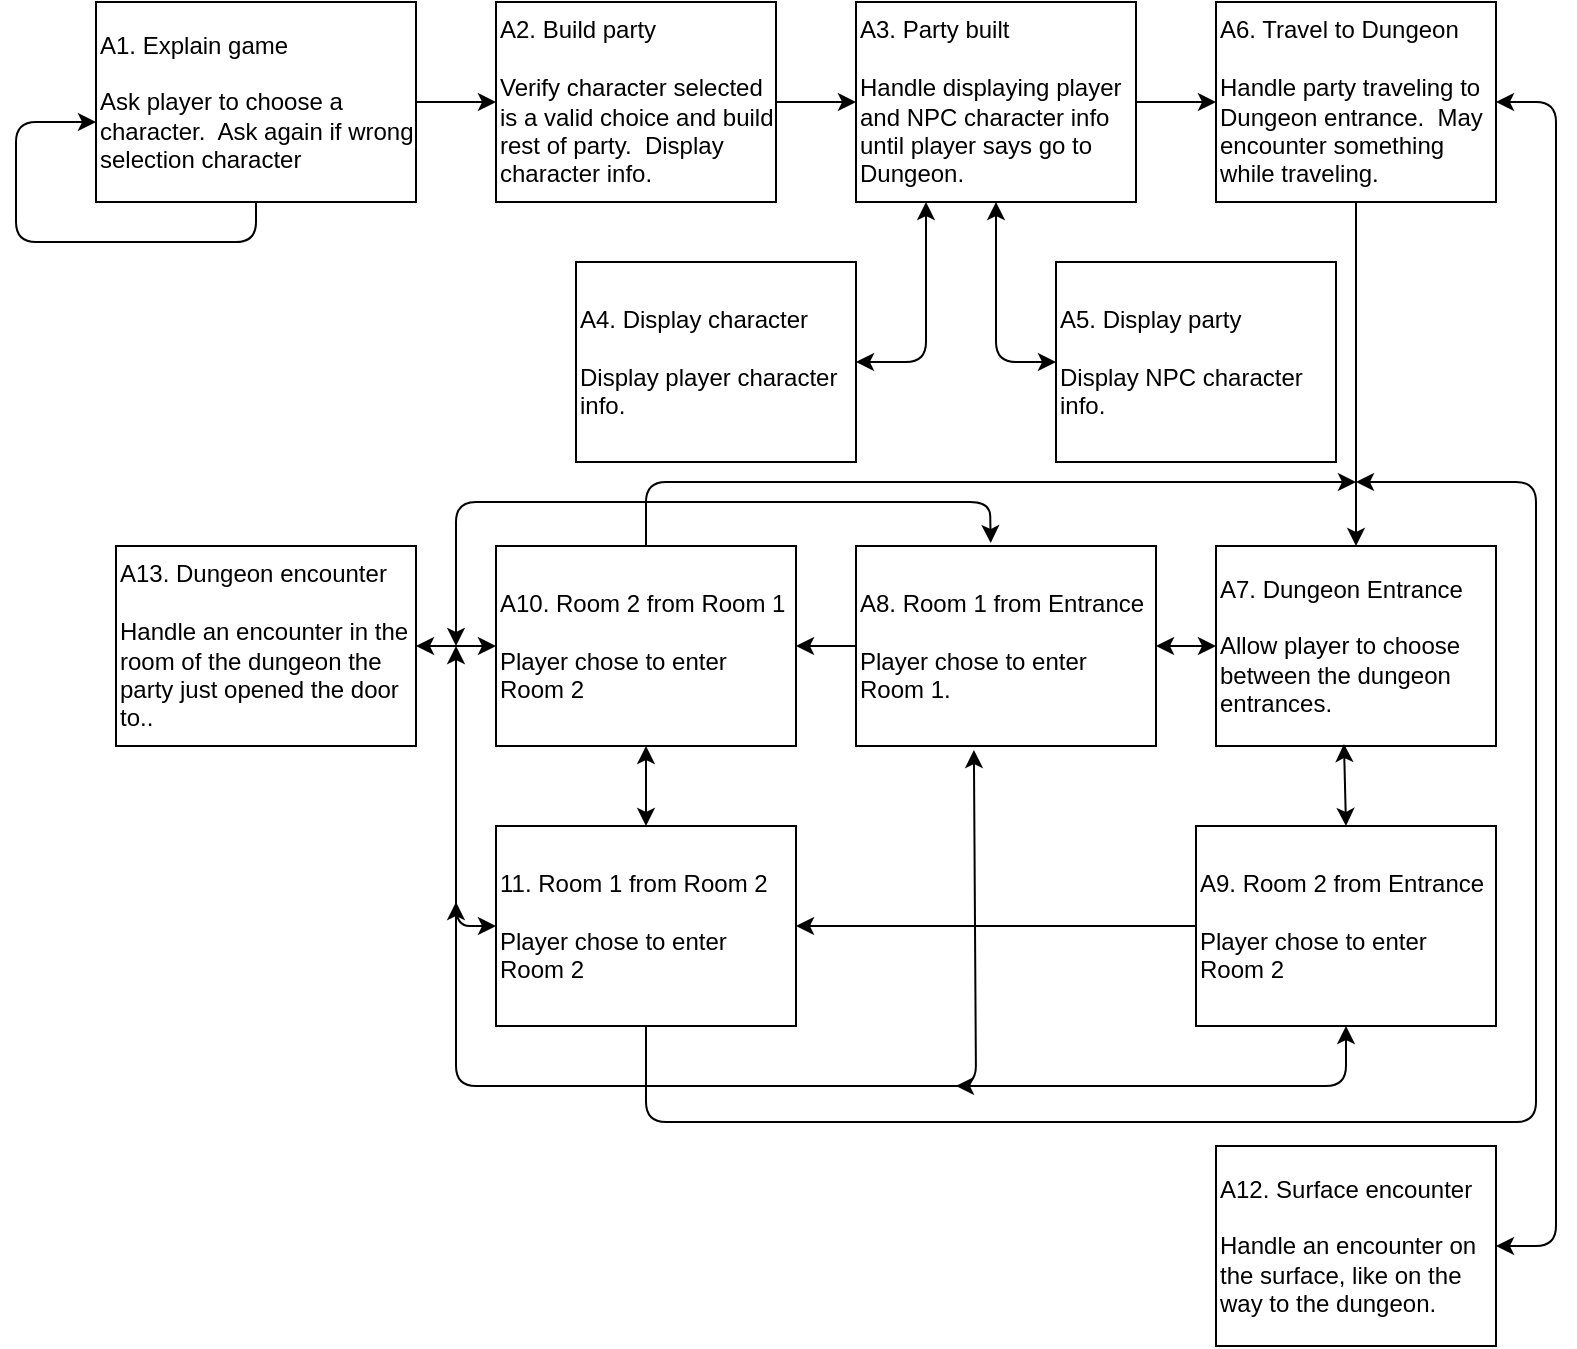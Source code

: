 <mxfile version="13.1.1" type="device"><diagram id="C5RBs43oDa-KdzZeNtuy" name="Page-1"><mxGraphModel dx="1120" dy="761" grid="1" gridSize="10" guides="1" tooltips="1" connect="1" arrows="1" fold="1" page="1" pageScale="1" pageWidth="827" pageHeight="1169" math="0" shadow="0"><root><mxCell id="WIyWlLk6GJQsqaUBKTNV-0"/><mxCell id="WIyWlLk6GJQsqaUBKTNV-1" parent="WIyWlLk6GJQsqaUBKTNV-0"/><mxCell id="IwhkRfzm7_OY9SXt7KAw-3" value="" style="edgeStyle=orthogonalEdgeStyle;rounded=0;orthogonalLoop=1;jettySize=auto;html=1;" parent="WIyWlLk6GJQsqaUBKTNV-1" source="IwhkRfzm7_OY9SXt7KAw-0" target="IwhkRfzm7_OY9SXt7KAw-2" edge="1"><mxGeometry relative="1" as="geometry"/></mxCell><mxCell id="IwhkRfzm7_OY9SXt7KAw-0" value="&lt;div align=&quot;left&quot;&gt;A1. Explain game&lt;/div&gt;&lt;div align=&quot;left&quot;&gt;&lt;br&gt;&lt;/div&gt;&lt;div align=&quot;left&quot;&gt;Ask player to choose a character.&amp;nbsp; Ask again if wrong selection character&lt;br&gt;&lt;/div&gt;" style="rounded=0;whiteSpace=wrap;html=1;align=left;" parent="WIyWlLk6GJQsqaUBKTNV-1" vertex="1"><mxGeometry x="80" y="40" width="160" height="100" as="geometry"/></mxCell><mxCell id="IwhkRfzm7_OY9SXt7KAw-17" value="" style="edgeStyle=orthogonalEdgeStyle;rounded=0;orthogonalLoop=1;jettySize=auto;html=1;" parent="WIyWlLk6GJQsqaUBKTNV-1" source="IwhkRfzm7_OY9SXt7KAw-2" target="IwhkRfzm7_OY9SXt7KAw-16" edge="1"><mxGeometry relative="1" as="geometry"/></mxCell><mxCell id="IwhkRfzm7_OY9SXt7KAw-2" value="&lt;div align=&quot;left&quot;&gt;A2:.Build party&lt;br&gt;&lt;/div&gt;&lt;div align=&quot;left&quot;&gt;&lt;br&gt;&lt;/div&gt;&lt;div align=&quot;left&quot;&gt;Verify character selected is a valid choice and build rest of party.&amp;nbsp; Display character info.&lt;br&gt;&lt;/div&gt;" style="rounded=0;whiteSpace=wrap;html=1;align=left;" parent="WIyWlLk6GJQsqaUBKTNV-1" vertex="1"><mxGeometry x="280" y="40" width="140" height="100" as="geometry"/></mxCell><mxCell id="IwhkRfzm7_OY9SXt7KAw-19" value="" style="edgeStyle=orthogonalEdgeStyle;rounded=0;orthogonalLoop=1;jettySize=auto;html=1;" parent="WIyWlLk6GJQsqaUBKTNV-1" source="IwhkRfzm7_OY9SXt7KAw-16" target="IwhkRfzm7_OY9SXt7KAw-18" edge="1"><mxGeometry relative="1" as="geometry"/></mxCell><mxCell id="IwhkRfzm7_OY9SXt7KAw-16" value="&lt;div align=&quot;left&quot;&gt;A3. Party built&lt;br&gt;&lt;/div&gt;&lt;div align=&quot;left&quot;&gt;&lt;br&gt;&lt;/div&gt;&lt;div align=&quot;left&quot;&gt;Handle displaying player and NPC character info until player says go to Dungeon.&lt;br&gt;&lt;/div&gt;" style="rounded=0;whiteSpace=wrap;html=1;align=left;" parent="WIyWlLk6GJQsqaUBKTNV-1" vertex="1"><mxGeometry x="460" y="40" width="140" height="100" as="geometry"/></mxCell><mxCell id="IwhkRfzm7_OY9SXt7KAw-21" value="" style="edgeStyle=orthogonalEdgeStyle;rounded=0;orthogonalLoop=1;jettySize=auto;html=1;" parent="WIyWlLk6GJQsqaUBKTNV-1" source="IwhkRfzm7_OY9SXt7KAw-18" target="IwhkRfzm7_OY9SXt7KAw-20" edge="1"><mxGeometry relative="1" as="geometry"/></mxCell><mxCell id="IwhkRfzm7_OY9SXt7KAw-18" value="&lt;div align=&quot;left&quot;&gt;A6. Travel to Dungeon&lt;br&gt;&lt;/div&gt;&lt;div align=&quot;left&quot;&gt;&lt;br&gt;&lt;/div&gt;&lt;div align=&quot;left&quot;&gt;Handle party traveling to Dungeon entrance.&amp;nbsp; May encounter something while traveling.&lt;br&gt;&lt;/div&gt;" style="rounded=0;whiteSpace=wrap;html=1;align=left;" parent="WIyWlLk6GJQsqaUBKTNV-1" vertex="1"><mxGeometry x="640" y="40" width="140" height="100" as="geometry"/></mxCell><mxCell id="IwhkRfzm7_OY9SXt7KAw-20" value="&lt;div align=&quot;left&quot;&gt;A5. Dungeon Entrance&lt;br&gt;&lt;/div&gt;&lt;div align=&quot;left&quot;&gt;&lt;br&gt;&lt;/div&gt;Allow player to choose between the dungeon entrances." style="rounded=0;whiteSpace=wrap;html=1;align=left;" parent="WIyWlLk6GJQsqaUBKTNV-1" vertex="1"><mxGeometry x="640" y="312" width="140" height="100" as="geometry"/></mxCell><mxCell id="IwhkRfzm7_OY9SXt7KAw-14" value="" style="endArrow=classic;html=1;exitX=0.5;exitY=1;exitDx=0;exitDy=0;entryX=0;entryY=0.6;entryDx=0;entryDy=0;entryPerimeter=0;" parent="WIyWlLk6GJQsqaUBKTNV-1" source="IwhkRfzm7_OY9SXt7KAw-0" target="IwhkRfzm7_OY9SXt7KAw-0" edge="1"><mxGeometry width="50" height="50" relative="1" as="geometry"><mxPoint x="380" y="240" as="sourcePoint"/><mxPoint x="40" y="100" as="targetPoint"/><Array as="points"><mxPoint x="160" y="160"/><mxPoint x="40" y="160"/><mxPoint x="40" y="100"/></Array></mxGeometry></mxCell><mxCell id="IwhkRfzm7_OY9SXt7KAw-22" value="&lt;div align=&quot;left&quot;&gt;A7. Dungeon Entrance&lt;br&gt;&lt;/div&gt;&lt;div align=&quot;left&quot;&gt;&lt;br&gt;&lt;/div&gt;Allow player to choose between the dungeon entrances." style="rounded=0;whiteSpace=wrap;html=1;align=left;" parent="WIyWlLk6GJQsqaUBKTNV-1" vertex="1"><mxGeometry x="640" y="312" width="140" height="100" as="geometry"/></mxCell><mxCell id="IwhkRfzm7_OY9SXt7KAw-36" value="" style="edgeStyle=orthogonalEdgeStyle;rounded=0;orthogonalLoop=1;jettySize=auto;html=1;entryX=1;entryY=0.5;entryDx=0;entryDy=0;" parent="WIyWlLk6GJQsqaUBKTNV-1" source="IwhkRfzm7_OY9SXt7KAw-26" target="IwhkRfzm7_OY9SXt7KAw-31" edge="1"><mxGeometry relative="1" as="geometry"><mxPoint x="560" y="502" as="targetPoint"/></mxGeometry></mxCell><mxCell id="IwhkRfzm7_OY9SXt7KAw-26" value="&lt;div align=&quot;left&quot;&gt;A9. Room 2 from Entrance&lt;/div&gt;&lt;div align=&quot;left&quot;&gt;&lt;br&gt;&lt;/div&gt;&lt;div&gt;Player chose to enter Room 2&lt;br&gt;&lt;/div&gt;" style="rounded=0;whiteSpace=wrap;html=1;align=left;" parent="WIyWlLk6GJQsqaUBKTNV-1" vertex="1"><mxGeometry x="630" y="452" width="150" height="100" as="geometry"/></mxCell><mxCell id="IwhkRfzm7_OY9SXt7KAw-28" value="&lt;div align=&quot;left&quot;&gt;A10. Room 2 from Room 1&lt;br&gt;&lt;/div&gt;&lt;div align=&quot;left&quot;&gt;&lt;br&gt;&lt;/div&gt;&lt;div&gt;Player chose to enter Room 2&lt;br&gt;&lt;/div&gt;" style="rounded=0;whiteSpace=wrap;html=1;align=left;" parent="WIyWlLk6GJQsqaUBKTNV-1" vertex="1"><mxGeometry x="280" y="312" width="150" height="100" as="geometry"/></mxCell><mxCell id="IwhkRfzm7_OY9SXt7KAw-37" value="" style="edgeStyle=orthogonalEdgeStyle;rounded=0;orthogonalLoop=1;jettySize=auto;html=1;" parent="WIyWlLk6GJQsqaUBKTNV-1" source="IwhkRfzm7_OY9SXt7KAw-24" target="IwhkRfzm7_OY9SXt7KAw-28" edge="1"><mxGeometry relative="1" as="geometry"/></mxCell><mxCell id="IwhkRfzm7_OY9SXt7KAw-24" value="&lt;div align=&quot;left&quot;&gt;A8. Room 1 from Entrance&lt;br&gt;&lt;/div&gt;&lt;div align=&quot;left&quot;&gt;&lt;br&gt;&lt;/div&gt;&lt;div&gt;Player chose to enter Room 1.&lt;br&gt;&lt;/div&gt;" style="rounded=0;whiteSpace=wrap;html=1;align=left;" parent="WIyWlLk6GJQsqaUBKTNV-1" vertex="1"><mxGeometry x="460" y="312" width="150" height="100" as="geometry"/></mxCell><mxCell id="IwhkRfzm7_OY9SXt7KAw-23" value="&lt;div align=&quot;left&quot;&gt;A12. Surface encounter&lt;br&gt;&lt;/div&gt;&lt;div align=&quot;left&quot;&gt;&lt;br&gt;&lt;/div&gt;Handle an encounter on the surface, like on the way to the dungeon." style="rounded=0;whiteSpace=wrap;html=1;align=left;" parent="WIyWlLk6GJQsqaUBKTNV-1" vertex="1"><mxGeometry x="640" y="612" width="140" height="100" as="geometry"/></mxCell><mxCell id="IwhkRfzm7_OY9SXt7KAw-31" value="&lt;div align=&quot;left&quot;&gt;11. Room 1 from Room 2&lt;/div&gt;&lt;div align=&quot;left&quot;&gt;&lt;br&gt;&lt;/div&gt;&lt;div align=&quot;left&quot;&gt;Player chose to enter Room 2&lt;br&gt;&lt;/div&gt;" style="rounded=0;whiteSpace=wrap;html=1;align=left;" parent="WIyWlLk6GJQsqaUBKTNV-1" vertex="1"><mxGeometry x="280" y="452" width="150" height="100" as="geometry"/></mxCell><mxCell id="IwhkRfzm7_OY9SXt7KAw-32" value="" style="endArrow=classic;startArrow=classic;html=1;entryX=0;entryY=0.5;entryDx=0;entryDy=0;exitX=1;exitY=0.5;exitDx=0;exitDy=0;" parent="WIyWlLk6GJQsqaUBKTNV-1" source="IwhkRfzm7_OY9SXt7KAw-24" target="IwhkRfzm7_OY9SXt7KAw-22" edge="1"><mxGeometry width="50" height="50" relative="1" as="geometry"><mxPoint x="380" y="522" as="sourcePoint"/><mxPoint x="430" y="472" as="targetPoint"/></mxGeometry></mxCell><mxCell id="IwhkRfzm7_OY9SXt7KAw-33" value="" style="endArrow=classic;startArrow=classic;html=1;entryX=0.457;entryY=0.99;entryDx=0;entryDy=0;exitX=0.5;exitY=0;exitDx=0;exitDy=0;entryPerimeter=0;" parent="WIyWlLk6GJQsqaUBKTNV-1" source="IwhkRfzm7_OY9SXt7KAw-26" target="IwhkRfzm7_OY9SXt7KAw-22" edge="1"><mxGeometry width="50" height="50" relative="1" as="geometry"><mxPoint x="380" y="522" as="sourcePoint"/><mxPoint x="430" y="472" as="targetPoint"/></mxGeometry></mxCell><mxCell id="IwhkRfzm7_OY9SXt7KAw-38" value="" style="endArrow=classic;startArrow=classic;html=1;exitX=0.5;exitY=0;exitDx=0;exitDy=0;entryX=0.5;entryY=1;entryDx=0;entryDy=0;" parent="WIyWlLk6GJQsqaUBKTNV-1" source="IwhkRfzm7_OY9SXt7KAw-31" target="IwhkRfzm7_OY9SXt7KAw-28" edge="1"><mxGeometry width="50" height="50" relative="1" as="geometry"><mxPoint x="338" y="452" as="sourcePoint"/><mxPoint x="329" y="411" as="targetPoint"/></mxGeometry></mxCell><mxCell id="IwhkRfzm7_OY9SXt7KAw-39" value="" style="endArrow=classic;html=1;exitX=0.5;exitY=1;exitDx=0;exitDy=0;" parent="WIyWlLk6GJQsqaUBKTNV-1" source="IwhkRfzm7_OY9SXt7KAw-31" edge="1"><mxGeometry width="50" height="50" relative="1" as="geometry"><mxPoint x="380" y="390" as="sourcePoint"/><mxPoint x="710" y="280" as="targetPoint"/><Array as="points"><mxPoint x="355" y="600"/><mxPoint x="800" y="600"/><mxPoint x="800" y="280"/></Array></mxGeometry></mxCell><mxCell id="IwhkRfzm7_OY9SXt7KAw-40" value="" style="endArrow=classic;html=1;exitX=0.5;exitY=0;exitDx=0;exitDy=0;" parent="WIyWlLk6GJQsqaUBKTNV-1" source="IwhkRfzm7_OY9SXt7KAw-28" edge="1"><mxGeometry width="50" height="50" relative="1" as="geometry"><mxPoint x="380" y="390" as="sourcePoint"/><mxPoint x="710" y="280" as="targetPoint"/><Array as="points"><mxPoint x="355" y="280"/></Array></mxGeometry></mxCell><mxCell id="IwhkRfzm7_OY9SXt7KAw-42" value="&lt;div align=&quot;left&quot;&gt;A13. Dungeon encounter&lt;br&gt;&lt;/div&gt;&lt;div align=&quot;left&quot;&gt;&lt;br&gt;&lt;/div&gt;Handle an encounter in the room of the dungeon the party just opened the door to.." style="rounded=0;whiteSpace=wrap;html=1;align=left;" parent="WIyWlLk6GJQsqaUBKTNV-1" vertex="1"><mxGeometry x="90" y="312" width="150" height="100" as="geometry"/></mxCell><mxCell id="IwhkRfzm7_OY9SXt7KAw-49" value="" style="endArrow=classic;startArrow=classic;html=1;entryX=0.393;entryY=1.02;entryDx=0;entryDy=0;entryPerimeter=0;" parent="WIyWlLk6GJQsqaUBKTNV-1" target="IwhkRfzm7_OY9SXt7KAw-24" edge="1"><mxGeometry width="50" height="50" relative="1" as="geometry"><mxPoint x="260" y="490" as="sourcePoint"/><mxPoint x="430" y="422" as="targetPoint"/><Array as="points"><mxPoint x="260" y="582"/><mxPoint x="520" y="582"/></Array></mxGeometry></mxCell><mxCell id="IwhkRfzm7_OY9SXt7KAw-50" value="" style="endArrow=classic;startArrow=classic;html=1;entryX=0.5;entryY=1;entryDx=0;entryDy=0;" parent="WIyWlLk6GJQsqaUBKTNV-1" target="IwhkRfzm7_OY9SXt7KAw-26" edge="1"><mxGeometry width="50" height="50" relative="1" as="geometry"><mxPoint x="510" y="582" as="sourcePoint"/><mxPoint x="430" y="422" as="targetPoint"/><Array as="points"><mxPoint x="705" y="582"/></Array></mxGeometry></mxCell><mxCell id="IwhkRfzm7_OY9SXt7KAw-51" value="" style="endArrow=classic;startArrow=classic;html=1;exitX=0;exitY=0.5;exitDx=0;exitDy=0;" parent="WIyWlLk6GJQsqaUBKTNV-1" source="IwhkRfzm7_OY9SXt7KAw-31" edge="1"><mxGeometry width="50" height="50" relative="1" as="geometry"><mxPoint x="380" y="472" as="sourcePoint"/><mxPoint x="260" y="362" as="targetPoint"/><Array as="points"><mxPoint x="260" y="502"/></Array></mxGeometry></mxCell><mxCell id="IwhkRfzm7_OY9SXt7KAw-52" value="" style="endArrow=classic;startArrow=classic;html=1;exitX=1;exitY=0.5;exitDx=0;exitDy=0;entryX=0;entryY=0.5;entryDx=0;entryDy=0;" parent="WIyWlLk6GJQsqaUBKTNV-1" source="IwhkRfzm7_OY9SXt7KAw-42" target="IwhkRfzm7_OY9SXt7KAw-28" edge="1"><mxGeometry width="50" height="50" relative="1" as="geometry"><mxPoint x="380" y="472" as="sourcePoint"/><mxPoint x="430" y="422" as="targetPoint"/></mxGeometry></mxCell><mxCell id="IwhkRfzm7_OY9SXt7KAw-53" value="" style="endArrow=classic;startArrow=classic;html=1;entryX=0.449;entryY=-0.015;entryDx=0;entryDy=0;entryPerimeter=0;" parent="WIyWlLk6GJQsqaUBKTNV-1" target="IwhkRfzm7_OY9SXt7KAw-24" edge="1"><mxGeometry width="50" height="50" relative="1" as="geometry"><mxPoint x="260" y="362" as="sourcePoint"/><mxPoint x="430" y="290" as="targetPoint"/><Array as="points"><mxPoint x="260" y="290"/><mxPoint x="527" y="290"/></Array></mxGeometry></mxCell><mxCell id="IwhkRfzm7_OY9SXt7KAw-54" value="" style="endArrow=classic;startArrow=classic;html=1;entryX=1;entryY=0.5;entryDx=0;entryDy=0;exitX=1;exitY=0.5;exitDx=0;exitDy=0;" parent="WIyWlLk6GJQsqaUBKTNV-1" source="IwhkRfzm7_OY9SXt7KAw-23" target="IwhkRfzm7_OY9SXt7KAw-18" edge="1"><mxGeometry width="50" height="50" relative="1" as="geometry"><mxPoint x="810" y="560" as="sourcePoint"/><mxPoint x="430" y="250" as="targetPoint"/><Array as="points"><mxPoint x="810" y="662"/><mxPoint x="810" y="90"/></Array></mxGeometry></mxCell><mxCell id="Srq5uRMEPBYmZ04My-Qo-0" value="&lt;div align=&quot;left&quot;&gt;A2. Build party&lt;br&gt;&lt;/div&gt;&lt;div align=&quot;left&quot;&gt;&lt;br&gt;&lt;/div&gt;&lt;div align=&quot;left&quot;&gt;Verify character selected is a valid choice and build rest of party.&amp;nbsp; Display character info.&lt;br&gt;&lt;/div&gt;" style="rounded=0;whiteSpace=wrap;html=1;align=left;" vertex="1" parent="WIyWlLk6GJQsqaUBKTNV-1"><mxGeometry x="280" y="40" width="140" height="100" as="geometry"/></mxCell><mxCell id="Srq5uRMEPBYmZ04My-Qo-1" value="&lt;div align=&quot;left&quot;&gt;A4. Display character&lt;br&gt;&lt;/div&gt;&lt;div align=&quot;left&quot;&gt;&lt;br&gt;&lt;/div&gt;&lt;div align=&quot;left&quot;&gt;Display player character info.&lt;br&gt;&lt;/div&gt;" style="rounded=0;whiteSpace=wrap;html=1;align=left;" vertex="1" parent="WIyWlLk6GJQsqaUBKTNV-1"><mxGeometry x="320" y="170" width="140" height="100" as="geometry"/></mxCell><mxCell id="Srq5uRMEPBYmZ04My-Qo-3" value="" style="endArrow=classic;startArrow=classic;html=1;exitX=1;exitY=0.5;exitDx=0;exitDy=0;entryX=0.25;entryY=1;entryDx=0;entryDy=0;" edge="1" parent="WIyWlLk6GJQsqaUBKTNV-1" source="Srq5uRMEPBYmZ04My-Qo-1" target="IwhkRfzm7_OY9SXt7KAw-16"><mxGeometry width="50" height="50" relative="1" as="geometry"><mxPoint x="290" y="230" as="sourcePoint"/><mxPoint x="323" y="140" as="targetPoint"/><Array as="points"><mxPoint x="495" y="220"/></Array></mxGeometry></mxCell><mxCell id="Srq5uRMEPBYmZ04My-Qo-4" value="&lt;div align=&quot;left&quot;&gt;A5. Display party&lt;br&gt;&lt;/div&gt;&lt;div align=&quot;left&quot;&gt;&lt;br&gt;&lt;/div&gt;&lt;div align=&quot;left&quot;&gt;Display NPC character info.&lt;br&gt;&lt;/div&gt;" style="rounded=0;whiteSpace=wrap;html=1;align=left;" vertex="1" parent="WIyWlLk6GJQsqaUBKTNV-1"><mxGeometry x="560" y="170" width="140" height="100" as="geometry"/></mxCell><mxCell id="Srq5uRMEPBYmZ04My-Qo-5" value="" style="endArrow=classic;startArrow=classic;html=1;entryX=0.5;entryY=1;entryDx=0;entryDy=0;exitX=0;exitY=0.5;exitDx=0;exitDy=0;" edge="1" parent="WIyWlLk6GJQsqaUBKTNV-1" source="Srq5uRMEPBYmZ04My-Qo-4" target="IwhkRfzm7_OY9SXt7KAw-16"><mxGeometry width="50" height="50" relative="1" as="geometry"><mxPoint x="370" y="240" as="sourcePoint"/><mxPoint x="420" y="190" as="targetPoint"/><Array as="points"><mxPoint x="530" y="220"/></Array></mxGeometry></mxCell></root></mxGraphModel></diagram></mxfile>